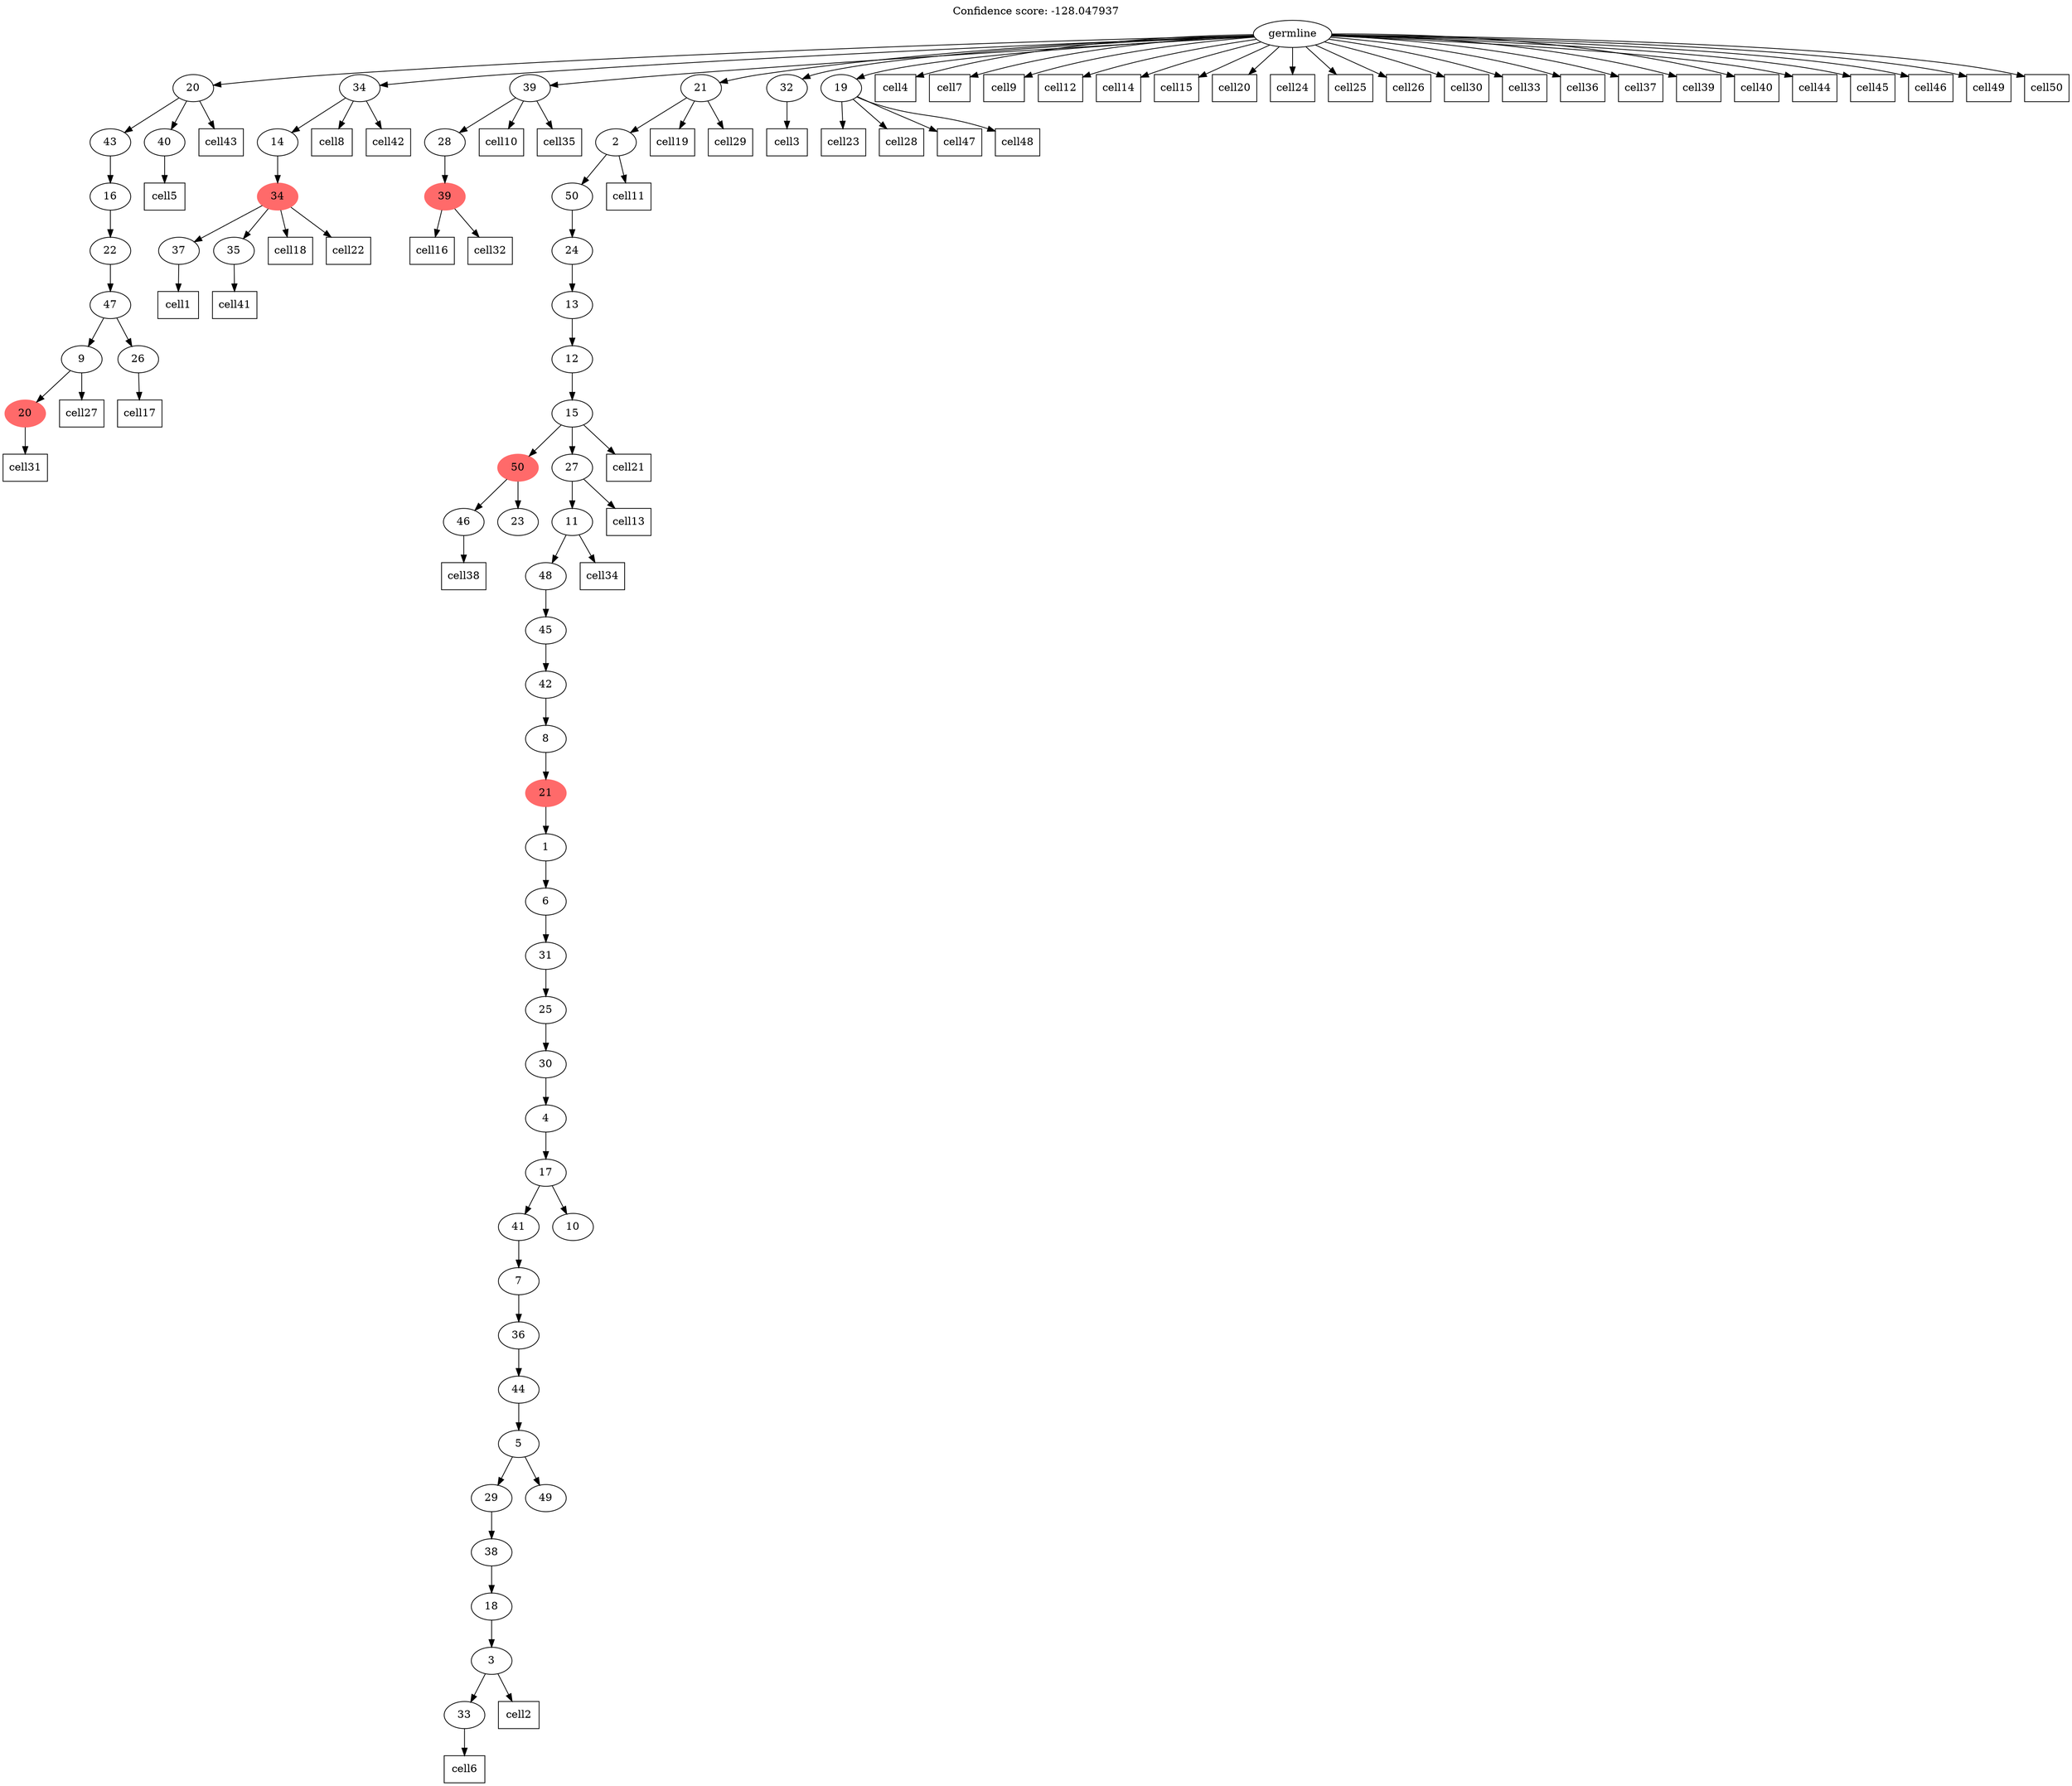 digraph g {
	"54" -> "55";
	"55" [color=indianred1, style=filled, label="20"];
	"52" -> "53";
	"53" [label="26"];
	"52" -> "54";
	"54" [label="9"];
	"51" -> "52";
	"52" [label="47"];
	"50" -> "51";
	"51" [label="22"];
	"49" -> "50";
	"50" [label="16"];
	"47" -> "48";
	"48" [label="40"];
	"47" -> "49";
	"49" [label="43"];
	"44" -> "45";
	"45" [label="37"];
	"44" -> "46";
	"46" [label="35"];
	"43" -> "44";
	"44" [color=indianred1, style=filled, label="34"];
	"42" -> "43";
	"43" [label="14"];
	"39" -> "40";
	"40" [color=indianred1, style=filled, label="39"];
	"38" -> "39";
	"39" [label="28"];
	"34" -> "35";
	"35" [label="46"];
	"34" -> "36";
	"36" [label="23"];
	"30" -> "31";
	"31" [label="33"];
	"29" -> "30";
	"30" [label="3"];
	"28" -> "29";
	"29" [label="18"];
	"27" -> "28";
	"28" [label="38"];
	"26" -> "27";
	"27" [label="29"];
	"26" -> "32";
	"32" [label="49"];
	"25" -> "26";
	"26" [label="5"];
	"24" -> "25";
	"25" [label="44"];
	"23" -> "24";
	"24" [label="36"];
	"22" -> "23";
	"23" [label="7"];
	"21" -> "22";
	"22" [label="41"];
	"21" -> "33";
	"33" [label="10"];
	"20" -> "21";
	"21" [label="17"];
	"19" -> "20";
	"20" [label="4"];
	"18" -> "19";
	"19" [label="30"];
	"17" -> "18";
	"18" [label="25"];
	"16" -> "17";
	"17" [label="31"];
	"15" -> "16";
	"16" [label="6"];
	"14" -> "15";
	"15" [label="1"];
	"13" -> "14";
	"14" [color=indianred1, style=filled, label="21"];
	"12" -> "13";
	"13" [label="8"];
	"11" -> "12";
	"12" [label="42"];
	"10" -> "11";
	"11" [label="45"];
	"9" -> "10";
	"10" [label="48"];
	"8" -> "9";
	"9" [label="11"];
	"7" -> "8";
	"8" [label="27"];
	"7" -> "34";
	"34" [color=indianred1, style=filled, label="50"];
	"6" -> "7";
	"7" [label="15"];
	"5" -> "6";
	"6" [label="12"];
	"4" -> "5";
	"5" [label="13"];
	"3" -> "4";
	"4" [label="24"];
	"2" -> "3";
	"3" [label="50"];
	"1" -> "2";
	"2" [label="2"];
	"0" -> "1";
	"1" [label="21"];
	"0" -> "37";
	"37" [label="32"];
	"0" -> "38";
	"38" [label="39"];
	"0" -> "41";
	"41" [label="19"];
	"0" -> "42";
	"42" [label="34"];
	"0" -> "47";
	"47" [label="20"];
	"0" [label="germline"];
	"45" -> "cell1";
	"cell1" [shape=box];
	"30" -> "cell2";
	"cell2" [shape=box];
	"37" -> "cell3";
	"cell3" [shape=box];
	"0" -> "cell4";
	"cell4" [shape=box];
	"48" -> "cell5";
	"cell5" [shape=box];
	"31" -> "cell6";
	"cell6" [shape=box];
	"0" -> "cell7";
	"cell7" [shape=box];
	"42" -> "cell8";
	"cell8" [shape=box];
	"0" -> "cell9";
	"cell9" [shape=box];
	"38" -> "cell10";
	"cell10" [shape=box];
	"2" -> "cell11";
	"cell11" [shape=box];
	"0" -> "cell12";
	"cell12" [shape=box];
	"8" -> "cell13";
	"cell13" [shape=box];
	"0" -> "cell14";
	"cell14" [shape=box];
	"0" -> "cell15";
	"cell15" [shape=box];
	"40" -> "cell16";
	"cell16" [shape=box];
	"53" -> "cell17";
	"cell17" [shape=box];
	"44" -> "cell18";
	"cell18" [shape=box];
	"1" -> "cell19";
	"cell19" [shape=box];
	"0" -> "cell20";
	"cell20" [shape=box];
	"7" -> "cell21";
	"cell21" [shape=box];
	"44" -> "cell22";
	"cell22" [shape=box];
	"41" -> "cell23";
	"cell23" [shape=box];
	"0" -> "cell24";
	"cell24" [shape=box];
	"0" -> "cell25";
	"cell25" [shape=box];
	"0" -> "cell26";
	"cell26" [shape=box];
	"54" -> "cell27";
	"cell27" [shape=box];
	"41" -> "cell28";
	"cell28" [shape=box];
	"1" -> "cell29";
	"cell29" [shape=box];
	"0" -> "cell30";
	"cell30" [shape=box];
	"55" -> "cell31";
	"cell31" [shape=box];
	"40" -> "cell32";
	"cell32" [shape=box];
	"0" -> "cell33";
	"cell33" [shape=box];
	"9" -> "cell34";
	"cell34" [shape=box];
	"38" -> "cell35";
	"cell35" [shape=box];
	"0" -> "cell36";
	"cell36" [shape=box];
	"0" -> "cell37";
	"cell37" [shape=box];
	"35" -> "cell38";
	"cell38" [shape=box];
	"0" -> "cell39";
	"cell39" [shape=box];
	"0" -> "cell40";
	"cell40" [shape=box];
	"46" -> "cell41";
	"cell41" [shape=box];
	"42" -> "cell42";
	"cell42" [shape=box];
	"47" -> "cell43";
	"cell43" [shape=box];
	"0" -> "cell44";
	"cell44" [shape=box];
	"0" -> "cell45";
	"cell45" [shape=box];
	"0" -> "cell46";
	"cell46" [shape=box];
	"41" -> "cell47";
	"cell47" [shape=box];
	"41" -> "cell48";
	"cell48" [shape=box];
	"0" -> "cell49";
	"cell49" [shape=box];
	"0" -> "cell50";
	"cell50" [shape=box];
	labelloc="t";
	label="Confidence score: -128.047937";
}
